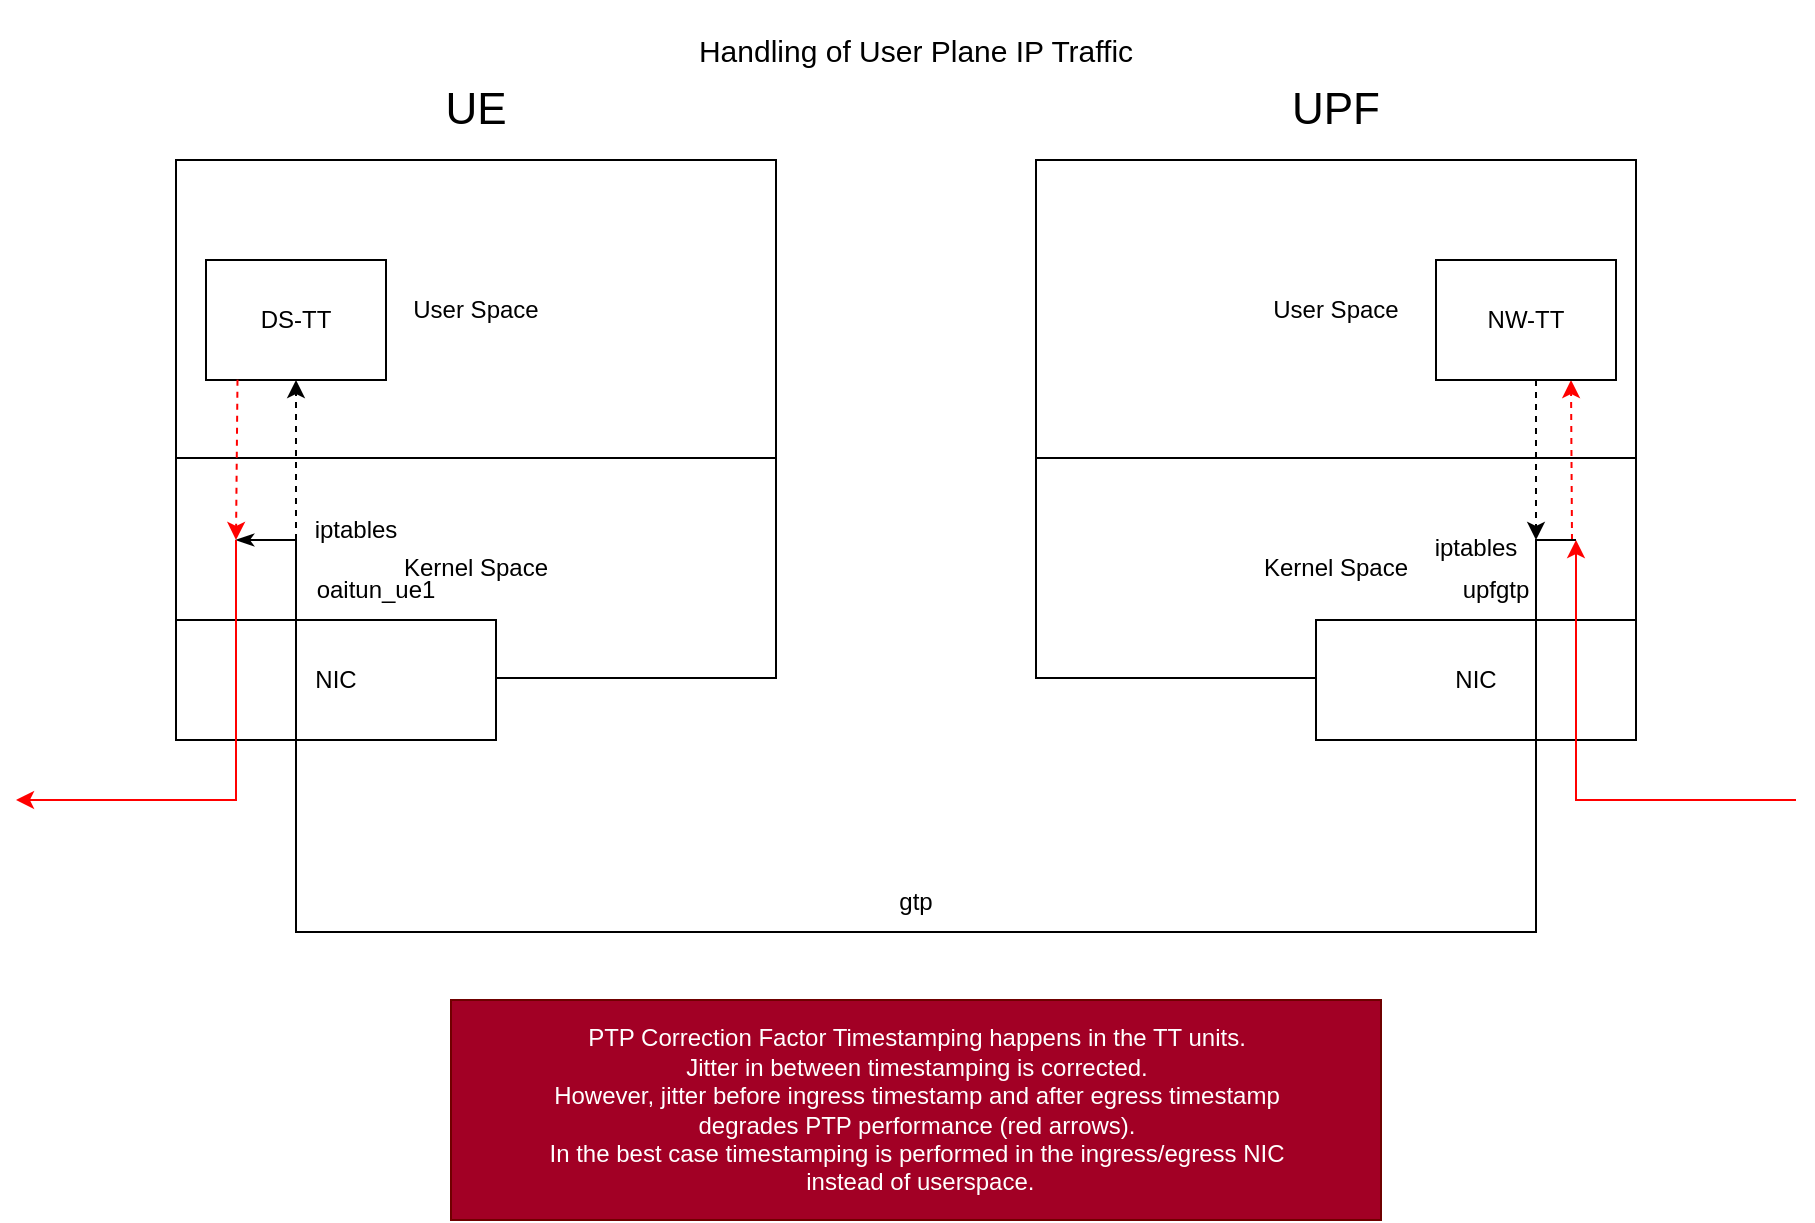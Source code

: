 <mxfile version="22.0.3" type="device">
  <diagram name="Page-1" id="p5L5addWENzMQipGxd7q">
    <mxGraphModel dx="1341" dy="826" grid="1" gridSize="10" guides="1" tooltips="1" connect="1" arrows="1" fold="1" page="1" pageScale="1" pageWidth="1169" pageHeight="827" math="0" shadow="0">
      <root>
        <mxCell id="0" />
        <mxCell id="1" parent="0" />
        <mxCell id="ZEP5A2YXMQnycwN7ijzz-1" value="Kernel Space" style="rounded=0;whiteSpace=wrap;html=1;" parent="1" vertex="1">
          <mxGeometry x="700" y="369" width="300" height="110" as="geometry" />
        </mxCell>
        <mxCell id="ZEP5A2YXMQnycwN7ijzz-2" value="User Space" style="rounded=0;whiteSpace=wrap;html=1;" parent="1" vertex="1">
          <mxGeometry x="700" y="220" width="300" height="149" as="geometry" />
        </mxCell>
        <mxCell id="ZEP5A2YXMQnycwN7ijzz-3" value="Kernel Space" style="rounded=0;whiteSpace=wrap;html=1;" parent="1" vertex="1">
          <mxGeometry x="270" y="369" width="300" height="110" as="geometry" />
        </mxCell>
        <mxCell id="ZEP5A2YXMQnycwN7ijzz-4" value="User Space" style="rounded=0;whiteSpace=wrap;html=1;" parent="1" vertex="1">
          <mxGeometry x="270" y="220" width="300" height="149" as="geometry" />
        </mxCell>
        <mxCell id="ZEP5A2YXMQnycwN7ijzz-5" value="UE" style="text;html=1;strokeColor=none;fillColor=none;align=center;verticalAlign=middle;whiteSpace=wrap;rounded=0;strokeWidth=4;fontSize=22;" parent="1" vertex="1">
          <mxGeometry x="390" y="180" width="60" height="30" as="geometry" />
        </mxCell>
        <mxCell id="ZEP5A2YXMQnycwN7ijzz-6" value="UPF" style="text;html=1;strokeColor=none;fillColor=none;align=center;verticalAlign=middle;whiteSpace=wrap;rounded=0;strokeWidth=4;fontSize=22;" parent="1" vertex="1">
          <mxGeometry x="820" y="180" width="60" height="30" as="geometry" />
        </mxCell>
        <mxCell id="ZEP5A2YXMQnycwN7ijzz-9" value="oaitun_ue1" style="text;html=1;strokeColor=none;fillColor=none;align=center;verticalAlign=middle;whiteSpace=wrap;rounded=0;" parent="1" vertex="1">
          <mxGeometry x="340" y="420" width="60" height="30" as="geometry" />
        </mxCell>
        <mxCell id="ZEP5A2YXMQnycwN7ijzz-10" value="iptables" style="text;html=1;strokeColor=none;fillColor=none;align=center;verticalAlign=middle;whiteSpace=wrap;rounded=0;" parent="1" vertex="1">
          <mxGeometry x="330" y="390" width="60" height="30" as="geometry" />
        </mxCell>
        <mxCell id="ZEP5A2YXMQnycwN7ijzz-11" value="iptables" style="text;html=1;strokeColor=none;fillColor=none;align=center;verticalAlign=middle;whiteSpace=wrap;rounded=0;" parent="1" vertex="1">
          <mxGeometry x="890" y="399" width="60" height="30" as="geometry" />
        </mxCell>
        <mxCell id="ZEP5A2YXMQnycwN7ijzz-12" value="gtp" style="text;html=1;strokeColor=none;fillColor=none;align=center;verticalAlign=middle;whiteSpace=wrap;rounded=0;" parent="1" vertex="1">
          <mxGeometry x="610" y="576" width="60" height="30" as="geometry" />
        </mxCell>
        <mxCell id="ZEP5A2YXMQnycwN7ijzz-15" value="Handling of User Plane IP Traffic" style="text;html=1;strokeColor=none;fillColor=none;align=center;verticalAlign=middle;whiteSpace=wrap;rounded=0;fontSize=15;" parent="1" vertex="1">
          <mxGeometry x="520" y="140" width="240" height="50" as="geometry" />
        </mxCell>
        <mxCell id="5xZ0luczVkGi4bFD5wlK-1" value="DS-TT" style="rounded=0;whiteSpace=wrap;html=1;" parent="1" vertex="1">
          <mxGeometry x="285" y="270" width="90" height="60" as="geometry" />
        </mxCell>
        <mxCell id="5xZ0luczVkGi4bFD5wlK-2" value="" style="endArrow=classic;html=1;rounded=0;entryX=0.75;entryY=1;entryDx=0;entryDy=0;dashed=1;fillColor=#d80073;strokeColor=#FF0000;" parent="1" edge="1" target="5xZ0luczVkGi4bFD5wlK-8">
          <mxGeometry width="50" height="50" relative="1" as="geometry">
            <mxPoint x="968" y="410" as="sourcePoint" />
            <mxPoint x="990" y="299.75" as="targetPoint" />
          </mxGeometry>
        </mxCell>
        <mxCell id="5xZ0luczVkGi4bFD5wlK-4" value="" style="endArrow=classic;html=1;rounded=0;dashed=1;" parent="1" edge="1">
          <mxGeometry width="50" height="50" relative="1" as="geometry">
            <mxPoint x="950" y="330" as="sourcePoint" />
            <mxPoint x="950" y="410" as="targetPoint" />
          </mxGeometry>
        </mxCell>
        <mxCell id="5xZ0luczVkGi4bFD5wlK-6" value="" style="endArrow=classic;html=1;rounded=0;entryX=0.5;entryY=1;entryDx=0;entryDy=0;dashed=1;" parent="1" target="5xZ0luczVkGi4bFD5wlK-1" edge="1">
          <mxGeometry width="50" height="50" relative="1" as="geometry">
            <mxPoint x="330" y="410" as="sourcePoint" />
            <mxPoint x="190" y="164.66" as="targetPoint" />
          </mxGeometry>
        </mxCell>
        <mxCell id="5xZ0luczVkGi4bFD5wlK-7" value="" style="endArrow=classic;html=1;rounded=0;dashed=1;exitX=0.175;exitY=0.998;exitDx=0;exitDy=0;fillColor=#d80073;strokeColor=#FF0000;exitPerimeter=0;" parent="1" edge="1" source="5xZ0luczVkGi4bFD5wlK-1">
          <mxGeometry width="50" height="50" relative="1" as="geometry">
            <mxPoint x="285" y="299.66" as="sourcePoint" />
            <mxPoint x="300" y="410" as="targetPoint" />
          </mxGeometry>
        </mxCell>
        <mxCell id="5xZ0luczVkGi4bFD5wlK-8" value="NW-TT" style="rounded=0;whiteSpace=wrap;html=1;" parent="1" vertex="1">
          <mxGeometry x="900" y="270" width="90" height="60" as="geometry" />
        </mxCell>
        <mxCell id="aCmNxEpFnEMQ6UYsc3XZ-1" value="PTP Correction Factor Timestamping happens in the TT units.&lt;br&gt;Jitter in between timestamping is corrected.&lt;br&gt;However, jitter before ingress timestamp and after egress timestamp&lt;br&gt;degrades PTP performance (red arrows).&lt;br&gt;In the best case timestamping is performed in the ingress/egress NIC&lt;br&gt;&amp;nbsp;instead of userspace." style="text;html=1;strokeColor=#6F0000;fillColor=#a20025;align=center;verticalAlign=middle;whiteSpace=wrap;rounded=0;fontColor=#ffffff;" vertex="1" parent="1">
          <mxGeometry x="407.5" y="640" width="465" height="110" as="geometry" />
        </mxCell>
        <mxCell id="aCmNxEpFnEMQ6UYsc3XZ-2" value="NIC" style="rounded=0;whiteSpace=wrap;html=1;" vertex="1" parent="1">
          <mxGeometry x="840" y="450" width="160" height="60" as="geometry" />
        </mxCell>
        <mxCell id="ZEP5A2YXMQnycwN7ijzz-8" value="upfgtp" style="text;html=1;strokeColor=none;fillColor=none;align=center;verticalAlign=middle;whiteSpace=wrap;rounded=0;" parent="1" vertex="1">
          <mxGeometry x="900" y="420" width="60" height="30" as="geometry" />
        </mxCell>
        <mxCell id="aCmNxEpFnEMQ6UYsc3XZ-3" value="NIC" style="rounded=0;whiteSpace=wrap;html=1;" vertex="1" parent="1">
          <mxGeometry x="270" y="450" width="160" height="60" as="geometry" />
        </mxCell>
        <mxCell id="ZEP5A2YXMQnycwN7ijzz-7" value="" style="endArrow=classicThin;html=1;rounded=0;endFill=1;" parent="1" edge="1">
          <mxGeometry width="50" height="50" relative="1" as="geometry">
            <mxPoint x="970" y="410" as="sourcePoint" />
            <mxPoint x="300" y="410" as="targetPoint" />
            <Array as="points">
              <mxPoint x="950" y="410" />
              <mxPoint x="950" y="536" />
              <mxPoint x="950" y="606" />
              <mxPoint x="330" y="606" />
              <mxPoint x="330" y="526" />
              <mxPoint x="330" y="410" />
            </Array>
          </mxGeometry>
        </mxCell>
        <mxCell id="aCmNxEpFnEMQ6UYsc3XZ-4" value="" style="endArrow=classic;html=1;rounded=0;strokeColor=#FF0000;" edge="1" parent="1">
          <mxGeometry width="50" height="50" relative="1" as="geometry">
            <mxPoint x="300" y="410" as="sourcePoint" />
            <mxPoint x="190" y="540" as="targetPoint" />
            <Array as="points">
              <mxPoint x="300" y="540" />
            </Array>
          </mxGeometry>
        </mxCell>
        <mxCell id="aCmNxEpFnEMQ6UYsc3XZ-5" value="" style="endArrow=classic;html=1;rounded=0;strokeColor=#FF0000;" edge="1" parent="1">
          <mxGeometry width="50" height="50" relative="1" as="geometry">
            <mxPoint x="1080" y="540" as="sourcePoint" />
            <mxPoint x="970" y="410" as="targetPoint" />
            <Array as="points">
              <mxPoint x="970" y="540" />
            </Array>
          </mxGeometry>
        </mxCell>
      </root>
    </mxGraphModel>
  </diagram>
</mxfile>
